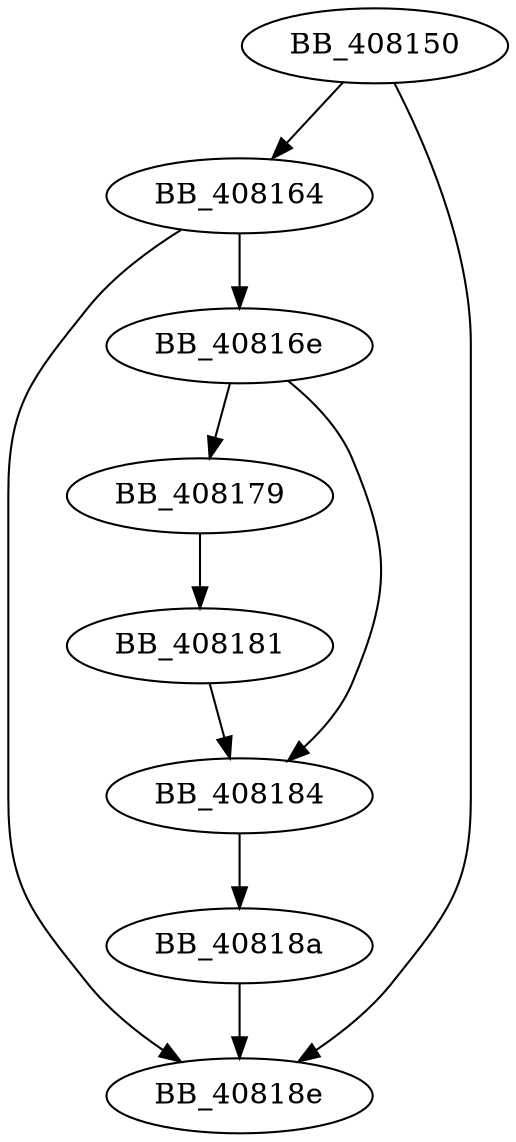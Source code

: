DiGraph sub_408150{
BB_408150->BB_408164
BB_408150->BB_40818e
BB_408164->BB_40816e
BB_408164->BB_40818e
BB_40816e->BB_408179
BB_40816e->BB_408184
BB_408179->BB_408181
BB_408181->BB_408184
BB_408184->BB_40818a
BB_40818a->BB_40818e
}
